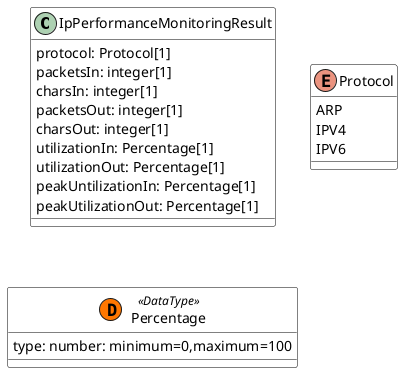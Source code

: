@startuml
skinparam {
    ClassBackgroundColor White
    ClassBorderColor Black
    ClassBorderColor<<ServiceSpecification>> FireBrick
}
set namespaceSeparator none

!define datatype(x) class x << (D,#FF7700) DataType>>

class IpPerformanceMonitoringResult {
    protocol: Protocol[1]
    packetsIn: integer[1]
    charsIn: integer[1]
    packetsOut: integer[1]
    charsOut: integer[1]
    utilizationIn: Percentage[1]
    utilizationOut: Percentage[1]
    peakUntilizationIn: Percentage[1]
    peakUtilizationOut: Percentage[1]
    
}

enum Protocol {
    ARP 
    IPV4 
    IPV6
    }

datatype(Percentage) {
    type: number: minimum=0,maximum=100
}

@enduml